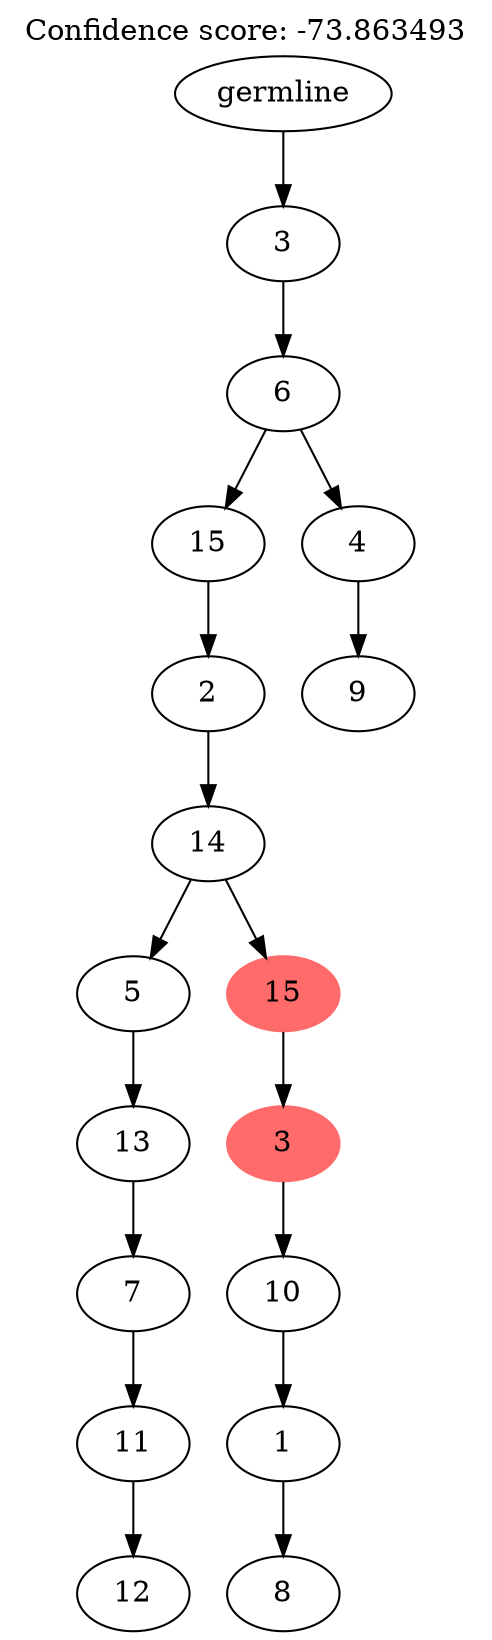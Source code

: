 digraph g {
	"16" -> "17";
	"17" [label="12"];
	"15" -> "16";
	"16" [label="11"];
	"14" -> "15";
	"15" [label="7"];
	"13" -> "14";
	"14" [label="13"];
	"11" -> "12";
	"12" [label="8"];
	"10" -> "11";
	"11" [label="1"];
	"9" -> "10";
	"10" [label="10"];
	"8" -> "9";
	"9" [color=indianred1, style=filled, label="3"];
	"7" -> "8";
	"8" [color=indianred1, style=filled, label="15"];
	"7" -> "13";
	"13" [label="5"];
	"6" -> "7";
	"7" [label="14"];
	"5" -> "6";
	"6" [label="2"];
	"3" -> "4";
	"4" [label="9"];
	"2" -> "3";
	"3" [label="4"];
	"2" -> "5";
	"5" [label="15"];
	"1" -> "2";
	"2" [label="6"];
	"0" -> "1";
	"1" [label="3"];
	"0" [label="germline"];
	labelloc="t";
	label="Confidence score: -73.863493";
}

